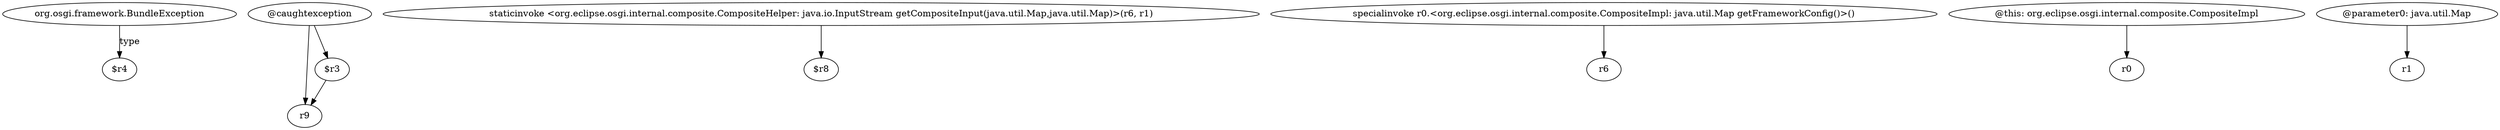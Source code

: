 digraph g {
0[label="org.osgi.framework.BundleException"]
1[label="$r4"]
0->1[label="type"]
2[label="@caughtexception"]
3[label="r9"]
2->3[label=""]
4[label="staticinvoke <org.eclipse.osgi.internal.composite.CompositeHelper: java.io.InputStream getCompositeInput(java.util.Map,java.util.Map)>(r6, r1)"]
5[label="$r8"]
4->5[label=""]
6[label="$r3"]
6->3[label=""]
7[label="specialinvoke r0.<org.eclipse.osgi.internal.composite.CompositeImpl: java.util.Map getFrameworkConfig()>()"]
8[label="r6"]
7->8[label=""]
9[label="@this: org.eclipse.osgi.internal.composite.CompositeImpl"]
10[label="r0"]
9->10[label=""]
2->6[label=""]
11[label="@parameter0: java.util.Map"]
12[label="r1"]
11->12[label=""]
}